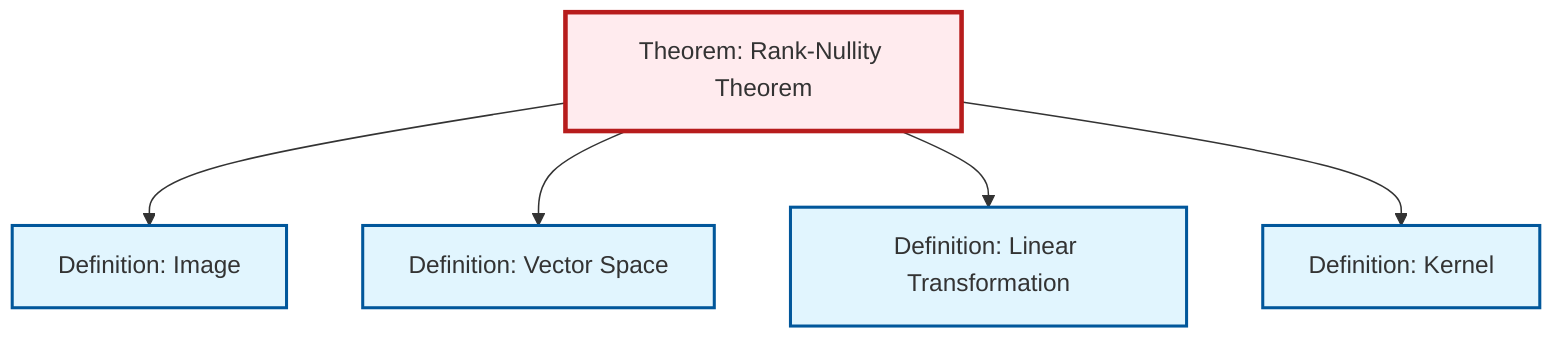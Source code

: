 graph TD
    classDef definition fill:#e1f5fe,stroke:#01579b,stroke-width:2px
    classDef theorem fill:#f3e5f5,stroke:#4a148c,stroke-width:2px
    classDef axiom fill:#fff3e0,stroke:#e65100,stroke-width:2px
    classDef example fill:#e8f5e9,stroke:#1b5e20,stroke-width:2px
    classDef current fill:#ffebee,stroke:#b71c1c,stroke-width:3px
    thm-rank-nullity["Theorem: Rank-Nullity Theorem"]:::theorem
    def-image["Definition: Image"]:::definition
    def-vector-space["Definition: Vector Space"]:::definition
    def-kernel["Definition: Kernel"]:::definition
    def-linear-transformation["Definition: Linear Transformation"]:::definition
    thm-rank-nullity --> def-image
    thm-rank-nullity --> def-vector-space
    thm-rank-nullity --> def-linear-transformation
    thm-rank-nullity --> def-kernel
    class thm-rank-nullity current